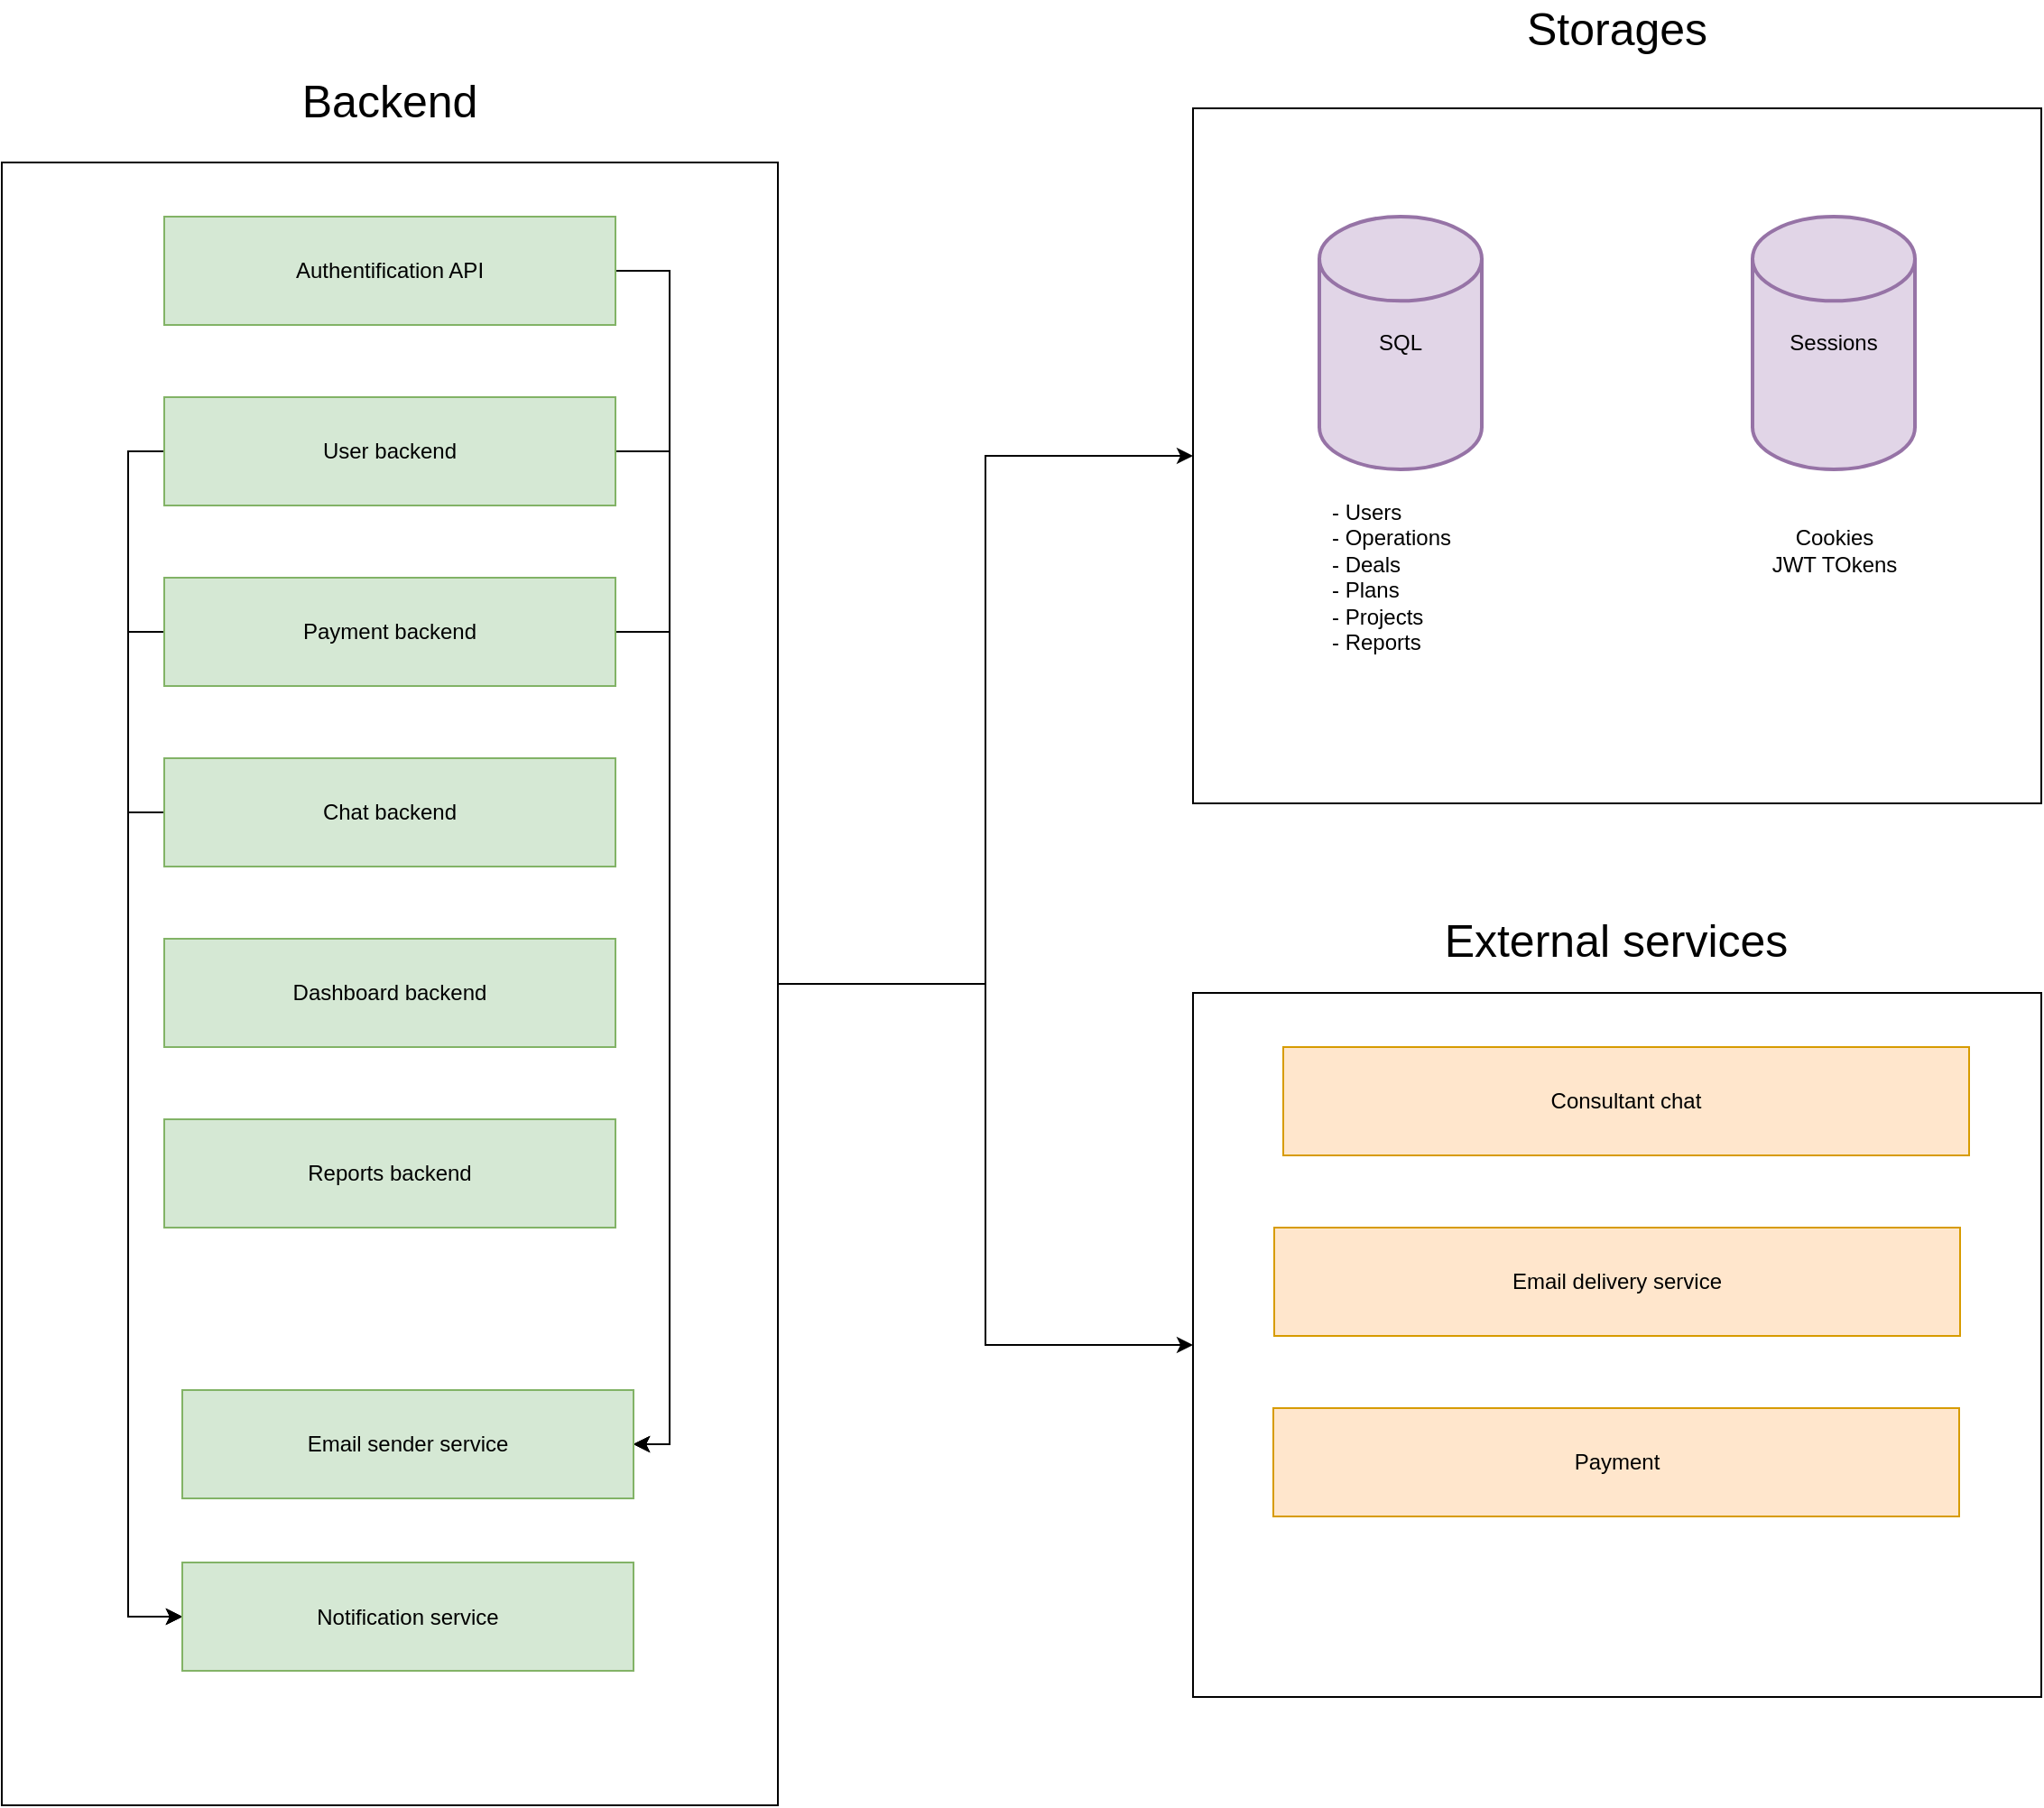 <mxfile version="21.6.8" type="github">
  <diagram name="Страница — 1" id="rRyIwpv4pDShuvJddAZr">
    <mxGraphModel dx="1080" dy="700" grid="1" gridSize="10" guides="1" tooltips="1" connect="1" arrows="1" fold="1" page="1" pageScale="1" pageWidth="827" pageHeight="1169" math="0" shadow="0">
      <root>
        <mxCell id="0" />
        <mxCell id="1" parent="0" />
        <mxCell id="NI-7Wg-epnHImh1DLLON-3" value="&lt;font style=&quot;font-size: 25px;&quot;&gt;Backend&lt;/font&gt;" style="text;html=1;strokeColor=none;fillColor=none;align=center;verticalAlign=middle;whiteSpace=wrap;rounded=0;" parent="1" vertex="1">
          <mxGeometry x="215" y="100" width="60" height="30" as="geometry" />
        </mxCell>
        <mxCell id="NI-7Wg-epnHImh1DLLON-30" value="" style="edgeStyle=orthogonalEdgeStyle;rounded=0;orthogonalLoop=1;jettySize=auto;html=1;" parent="1" source="NI-7Wg-epnHImh1DLLON-4" target="NI-7Wg-epnHImh1DLLON-29" edge="1">
          <mxGeometry relative="1" as="geometry" />
        </mxCell>
        <mxCell id="NI-7Wg-epnHImh1DLLON-37" value="" style="edgeStyle=orthogonalEdgeStyle;rounded=0;orthogonalLoop=1;jettySize=auto;html=1;" parent="1" source="NI-7Wg-epnHImh1DLLON-4" target="NI-7Wg-epnHImh1DLLON-36" edge="1">
          <mxGeometry relative="1" as="geometry" />
        </mxCell>
        <mxCell id="NI-7Wg-epnHImh1DLLON-4" value="" style="rounded=0;whiteSpace=wrap;html=1;" parent="1" vertex="1">
          <mxGeometry x="30" y="150" width="430" height="910" as="geometry" />
        </mxCell>
        <mxCell id="NI-7Wg-epnHImh1DLLON-20" style="edgeStyle=orthogonalEdgeStyle;rounded=0;orthogonalLoop=1;jettySize=auto;html=1;exitX=1;exitY=0.5;exitDx=0;exitDy=0;entryX=1;entryY=0.5;entryDx=0;entryDy=0;" parent="1" source="NI-7Wg-epnHImh1DLLON-7" target="NI-7Wg-epnHImh1DLLON-19" edge="1">
          <mxGeometry relative="1" as="geometry" />
        </mxCell>
        <mxCell id="NI-7Wg-epnHImh1DLLON-7" value="Authentification API" style="rounded=0;whiteSpace=wrap;html=1;fillColor=#d5e8d4;strokeColor=#82b366;" parent="1" vertex="1">
          <mxGeometry x="120" y="180" width="250" height="60" as="geometry" />
        </mxCell>
        <mxCell id="NI-7Wg-epnHImh1DLLON-21" style="edgeStyle=orthogonalEdgeStyle;rounded=0;orthogonalLoop=1;jettySize=auto;html=1;exitX=1;exitY=0.5;exitDx=0;exitDy=0;entryX=1;entryY=0.5;entryDx=0;entryDy=0;" parent="1" source="NI-7Wg-epnHImh1DLLON-8" target="NI-7Wg-epnHImh1DLLON-19" edge="1">
          <mxGeometry relative="1" as="geometry" />
        </mxCell>
        <mxCell id="NI-7Wg-epnHImh1DLLON-28" style="edgeStyle=orthogonalEdgeStyle;rounded=0;orthogonalLoop=1;jettySize=auto;html=1;exitX=0;exitY=0.5;exitDx=0;exitDy=0;entryX=0;entryY=0.5;entryDx=0;entryDy=0;" parent="1" source="NI-7Wg-epnHImh1DLLON-8" target="NI-7Wg-epnHImh1DLLON-23" edge="1">
          <mxGeometry relative="1" as="geometry" />
        </mxCell>
        <mxCell id="NI-7Wg-epnHImh1DLLON-8" value="User backend" style="rounded=0;whiteSpace=wrap;html=1;fillColor=#d5e8d4;strokeColor=#82b366;" parent="1" vertex="1">
          <mxGeometry x="120" y="280" width="250" height="60" as="geometry" />
        </mxCell>
        <mxCell id="NI-7Wg-epnHImh1DLLON-22" style="edgeStyle=orthogonalEdgeStyle;rounded=0;orthogonalLoop=1;jettySize=auto;html=1;exitX=1;exitY=0.5;exitDx=0;exitDy=0;entryX=1;entryY=0.5;entryDx=0;entryDy=0;" parent="1" source="NI-7Wg-epnHImh1DLLON-9" target="NI-7Wg-epnHImh1DLLON-19" edge="1">
          <mxGeometry relative="1" as="geometry" />
        </mxCell>
        <mxCell id="NI-7Wg-epnHImh1DLLON-26" style="edgeStyle=orthogonalEdgeStyle;rounded=0;orthogonalLoop=1;jettySize=auto;html=1;exitX=0;exitY=0.5;exitDx=0;exitDy=0;entryX=0;entryY=0.5;entryDx=0;entryDy=0;" parent="1" source="NI-7Wg-epnHImh1DLLON-9" target="NI-7Wg-epnHImh1DLLON-23" edge="1">
          <mxGeometry relative="1" as="geometry" />
        </mxCell>
        <mxCell id="NI-7Wg-epnHImh1DLLON-9" value="Payment backend" style="rounded=0;whiteSpace=wrap;html=1;fillColor=#d5e8d4;strokeColor=#82b366;" parent="1" vertex="1">
          <mxGeometry x="120" y="380" width="250" height="60" as="geometry" />
        </mxCell>
        <mxCell id="NI-7Wg-epnHImh1DLLON-24" style="edgeStyle=orthogonalEdgeStyle;rounded=0;orthogonalLoop=1;jettySize=auto;html=1;exitX=0;exitY=0.5;exitDx=0;exitDy=0;entryX=0;entryY=0.5;entryDx=0;entryDy=0;" parent="1" source="NI-7Wg-epnHImh1DLLON-17" target="NI-7Wg-epnHImh1DLLON-23" edge="1">
          <mxGeometry relative="1" as="geometry" />
        </mxCell>
        <mxCell id="NI-7Wg-epnHImh1DLLON-17" value="Chat backend" style="rounded=0;whiteSpace=wrap;html=1;fillColor=#d5e8d4;strokeColor=#82b366;" parent="1" vertex="1">
          <mxGeometry x="120" y="480" width="250" height="60" as="geometry" />
        </mxCell>
        <mxCell id="NI-7Wg-epnHImh1DLLON-19" value="Email sender service" style="rounded=0;whiteSpace=wrap;html=1;fillColor=#d5e8d4;strokeColor=#82b366;" parent="1" vertex="1">
          <mxGeometry x="130" y="830" width="250" height="60" as="geometry" />
        </mxCell>
        <mxCell id="NI-7Wg-epnHImh1DLLON-23" value="Notification service" style="rounded=0;whiteSpace=wrap;html=1;fillColor=#d5e8d4;strokeColor=#82b366;" parent="1" vertex="1">
          <mxGeometry x="130" y="925.5" width="250" height="60" as="geometry" />
        </mxCell>
        <mxCell id="NI-7Wg-epnHImh1DLLON-29" value="" style="whiteSpace=wrap;html=1;rounded=0;" parent="1" vertex="1">
          <mxGeometry x="690" y="120" width="470" height="385" as="geometry" />
        </mxCell>
        <mxCell id="NI-7Wg-epnHImh1DLLON-31" value="&lt;font style=&quot;font-size: 25px;&quot;&gt;Storages&lt;/font&gt;" style="text;html=1;strokeColor=none;fillColor=none;align=center;verticalAlign=middle;whiteSpace=wrap;rounded=0;" parent="1" vertex="1">
          <mxGeometry x="895" y="60" width="60" height="30" as="geometry" />
        </mxCell>
        <mxCell id="NI-7Wg-epnHImh1DLLON-32" value="SQL" style="strokeWidth=2;html=1;shape=mxgraph.flowchart.database;whiteSpace=wrap;fillColor=#e1d5e7;strokeColor=#9673a6;" parent="1" vertex="1">
          <mxGeometry x="760" y="180" width="90" height="140" as="geometry" />
        </mxCell>
        <mxCell id="NI-7Wg-epnHImh1DLLON-33" value="Sessions" style="strokeWidth=2;html=1;shape=mxgraph.flowchart.database;whiteSpace=wrap;fillColor=#e1d5e7;strokeColor=#9673a6;" parent="1" vertex="1">
          <mxGeometry x="1000" y="180" width="90" height="140" as="geometry" />
        </mxCell>
        <mxCell id="NI-7Wg-epnHImh1DLLON-34" value="- Users&lt;br&gt;&lt;div style=&quot;&quot;&gt;&lt;span style=&quot;background-color: initial;&quot;&gt;- Operations&lt;/span&gt;&lt;/div&gt;&lt;div style=&quot;&quot;&gt;&lt;span style=&quot;background-color: initial;&quot;&gt;- Deals&lt;/span&gt;&lt;/div&gt;&lt;div style=&quot;&quot;&gt;&lt;span style=&quot;background-color: initial;&quot;&gt;- Plans&lt;/span&gt;&lt;/div&gt;&lt;div style=&quot;&quot;&gt;&lt;span style=&quot;background-color: initial;&quot;&gt;- Projects&lt;/span&gt;&lt;/div&gt;&lt;div style=&quot;&quot;&gt;- Reports&lt;/div&gt;" style="text;html=1;strokeColor=none;fillColor=none;align=left;verticalAlign=top;whiteSpace=wrap;rounded=0;" parent="1" vertex="1">
          <mxGeometry x="765" y="330" width="130" height="140" as="geometry" />
        </mxCell>
        <mxCell id="NI-7Wg-epnHImh1DLLON-36" value="" style="whiteSpace=wrap;html=1;rounded=0;" parent="1" vertex="1">
          <mxGeometry x="690" y="610" width="470" height="390" as="geometry" />
        </mxCell>
        <mxCell id="NI-7Wg-epnHImh1DLLON-39" value="&lt;font style=&quot;font-size: 25px;&quot;&gt;External services&lt;br&gt;&lt;br&gt;&lt;/font&gt;" style="text;html=1;strokeColor=none;fillColor=none;align=center;verticalAlign=middle;whiteSpace=wrap;rounded=0;" parent="1" vertex="1">
          <mxGeometry x="827" y="580" width="195" height="30" as="geometry" />
        </mxCell>
        <mxCell id="NI-7Wg-epnHImh1DLLON-40" value="Consultant chat" style="rounded=0;whiteSpace=wrap;html=1;fillColor=#ffe6cc;strokeColor=#d79b00;" parent="1" vertex="1">
          <mxGeometry x="740" y="640" width="380" height="60" as="geometry" />
        </mxCell>
        <mxCell id="NI-7Wg-epnHImh1DLLON-41" value="Email delivery service" style="rounded=0;whiteSpace=wrap;html=1;fillColor=#ffe6cc;strokeColor=#d79b00;" parent="1" vertex="1">
          <mxGeometry x="735" y="740" width="380" height="60" as="geometry" />
        </mxCell>
        <mxCell id="NI-7Wg-epnHImh1DLLON-42" value="Payment" style="rounded=0;whiteSpace=wrap;html=1;fillColor=#ffe6cc;strokeColor=#d79b00;" parent="1" vertex="1">
          <mxGeometry x="734.5" y="840" width="380" height="60" as="geometry" />
        </mxCell>
        <mxCell id="Kk0jNjbQhpCBD_i2atSM-1" value="Dashboard backend" style="rounded=0;whiteSpace=wrap;html=1;fillColor=#d5e8d4;strokeColor=#82b366;" vertex="1" parent="1">
          <mxGeometry x="120" y="580" width="250" height="60" as="geometry" />
        </mxCell>
        <mxCell id="Kk0jNjbQhpCBD_i2atSM-2" value="Reports backend" style="rounded=0;whiteSpace=wrap;html=1;fillColor=#d5e8d4;strokeColor=#82b366;" vertex="1" parent="1">
          <mxGeometry x="120" y="680" width="250" height="60" as="geometry" />
        </mxCell>
        <mxCell id="Kk0jNjbQhpCBD_i2atSM-3" value="Cookies&lt;br&gt;JWT TOkens" style="text;html=1;strokeColor=none;fillColor=none;align=center;verticalAlign=middle;whiteSpace=wrap;rounded=0;" vertex="1" parent="1">
          <mxGeometry x="998" y="350" width="95" height="30" as="geometry" />
        </mxCell>
      </root>
    </mxGraphModel>
  </diagram>
</mxfile>

